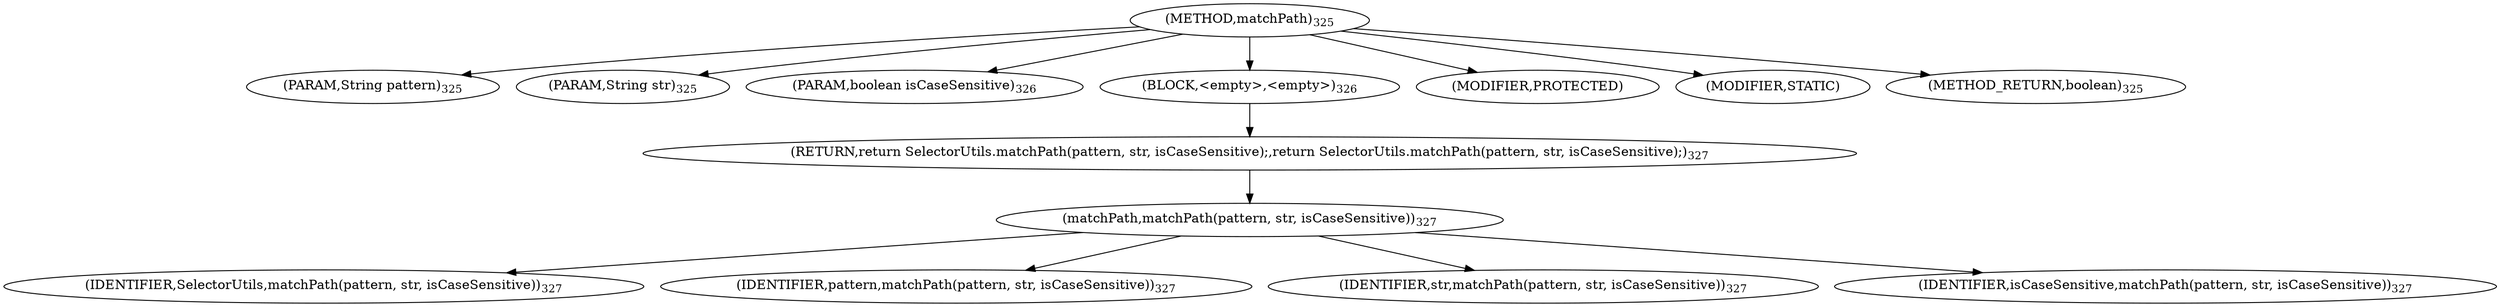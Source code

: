 digraph "matchPath" {  
"209" [label = <(METHOD,matchPath)<SUB>325</SUB>> ]
"210" [label = <(PARAM,String pattern)<SUB>325</SUB>> ]
"211" [label = <(PARAM,String str)<SUB>325</SUB>> ]
"212" [label = <(PARAM,boolean isCaseSensitive)<SUB>326</SUB>> ]
"213" [label = <(BLOCK,&lt;empty&gt;,&lt;empty&gt;)<SUB>326</SUB>> ]
"214" [label = <(RETURN,return SelectorUtils.matchPath(pattern, str, isCaseSensitive);,return SelectorUtils.matchPath(pattern, str, isCaseSensitive);)<SUB>327</SUB>> ]
"215" [label = <(matchPath,matchPath(pattern, str, isCaseSensitive))<SUB>327</SUB>> ]
"216" [label = <(IDENTIFIER,SelectorUtils,matchPath(pattern, str, isCaseSensitive))<SUB>327</SUB>> ]
"217" [label = <(IDENTIFIER,pattern,matchPath(pattern, str, isCaseSensitive))<SUB>327</SUB>> ]
"218" [label = <(IDENTIFIER,str,matchPath(pattern, str, isCaseSensitive))<SUB>327</SUB>> ]
"219" [label = <(IDENTIFIER,isCaseSensitive,matchPath(pattern, str, isCaseSensitive))<SUB>327</SUB>> ]
"220" [label = <(MODIFIER,PROTECTED)> ]
"221" [label = <(MODIFIER,STATIC)> ]
"222" [label = <(METHOD_RETURN,boolean)<SUB>325</SUB>> ]
  "209" -> "210" 
  "209" -> "211" 
  "209" -> "212" 
  "209" -> "213" 
  "209" -> "220" 
  "209" -> "221" 
  "209" -> "222" 
  "213" -> "214" 
  "214" -> "215" 
  "215" -> "216" 
  "215" -> "217" 
  "215" -> "218" 
  "215" -> "219" 
}
